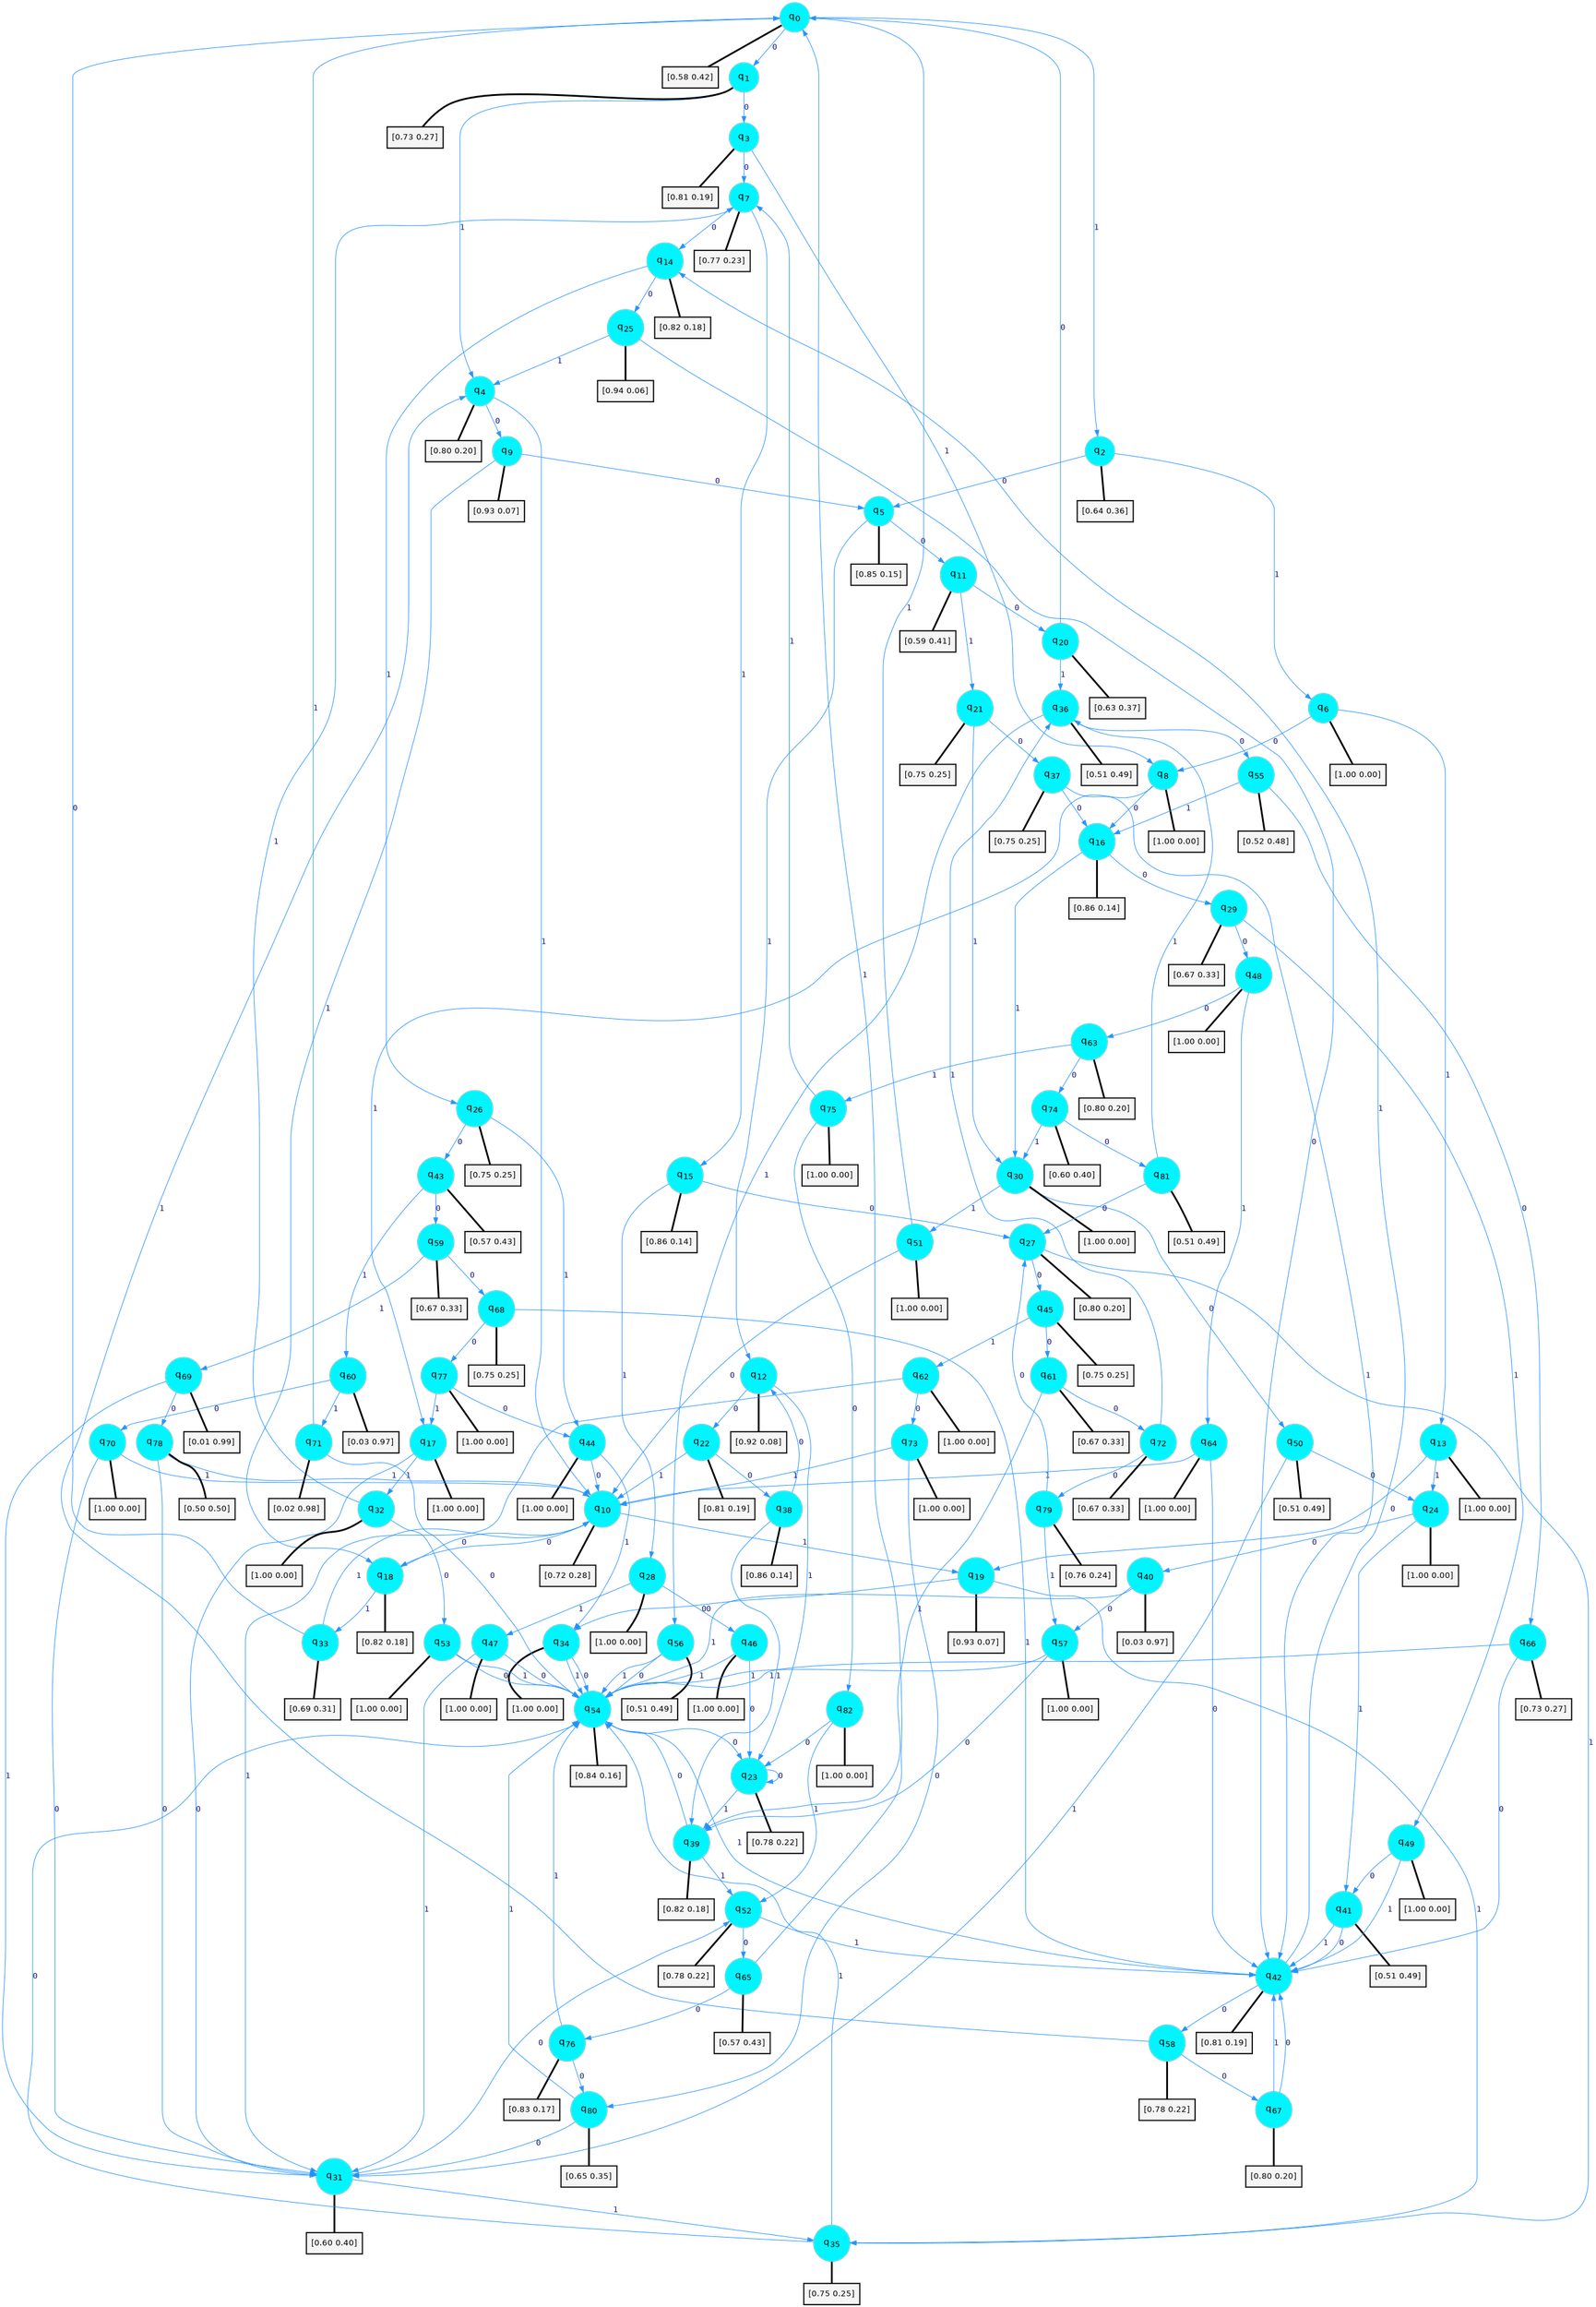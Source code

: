 digraph G {
graph [
bgcolor=transparent, dpi=300, rankdir=TD, size="40,25"];
node [
color=gray, fillcolor=turquoise1, fontcolor=black, fontname=Helvetica, fontsize=16, fontweight=bold, shape=circle, style=filled];
edge [
arrowsize=1, color=dodgerblue1, fontcolor=midnightblue, fontname=courier, fontweight=bold, penwidth=1, style=solid, weight=20];
0[label=<q<SUB>0</SUB>>];
1[label=<q<SUB>1</SUB>>];
2[label=<q<SUB>2</SUB>>];
3[label=<q<SUB>3</SUB>>];
4[label=<q<SUB>4</SUB>>];
5[label=<q<SUB>5</SUB>>];
6[label=<q<SUB>6</SUB>>];
7[label=<q<SUB>7</SUB>>];
8[label=<q<SUB>8</SUB>>];
9[label=<q<SUB>9</SUB>>];
10[label=<q<SUB>10</SUB>>];
11[label=<q<SUB>11</SUB>>];
12[label=<q<SUB>12</SUB>>];
13[label=<q<SUB>13</SUB>>];
14[label=<q<SUB>14</SUB>>];
15[label=<q<SUB>15</SUB>>];
16[label=<q<SUB>16</SUB>>];
17[label=<q<SUB>17</SUB>>];
18[label=<q<SUB>18</SUB>>];
19[label=<q<SUB>19</SUB>>];
20[label=<q<SUB>20</SUB>>];
21[label=<q<SUB>21</SUB>>];
22[label=<q<SUB>22</SUB>>];
23[label=<q<SUB>23</SUB>>];
24[label=<q<SUB>24</SUB>>];
25[label=<q<SUB>25</SUB>>];
26[label=<q<SUB>26</SUB>>];
27[label=<q<SUB>27</SUB>>];
28[label=<q<SUB>28</SUB>>];
29[label=<q<SUB>29</SUB>>];
30[label=<q<SUB>30</SUB>>];
31[label=<q<SUB>31</SUB>>];
32[label=<q<SUB>32</SUB>>];
33[label=<q<SUB>33</SUB>>];
34[label=<q<SUB>34</SUB>>];
35[label=<q<SUB>35</SUB>>];
36[label=<q<SUB>36</SUB>>];
37[label=<q<SUB>37</SUB>>];
38[label=<q<SUB>38</SUB>>];
39[label=<q<SUB>39</SUB>>];
40[label=<q<SUB>40</SUB>>];
41[label=<q<SUB>41</SUB>>];
42[label=<q<SUB>42</SUB>>];
43[label=<q<SUB>43</SUB>>];
44[label=<q<SUB>44</SUB>>];
45[label=<q<SUB>45</SUB>>];
46[label=<q<SUB>46</SUB>>];
47[label=<q<SUB>47</SUB>>];
48[label=<q<SUB>48</SUB>>];
49[label=<q<SUB>49</SUB>>];
50[label=<q<SUB>50</SUB>>];
51[label=<q<SUB>51</SUB>>];
52[label=<q<SUB>52</SUB>>];
53[label=<q<SUB>53</SUB>>];
54[label=<q<SUB>54</SUB>>];
55[label=<q<SUB>55</SUB>>];
56[label=<q<SUB>56</SUB>>];
57[label=<q<SUB>57</SUB>>];
58[label=<q<SUB>58</SUB>>];
59[label=<q<SUB>59</SUB>>];
60[label=<q<SUB>60</SUB>>];
61[label=<q<SUB>61</SUB>>];
62[label=<q<SUB>62</SUB>>];
63[label=<q<SUB>63</SUB>>];
64[label=<q<SUB>64</SUB>>];
65[label=<q<SUB>65</SUB>>];
66[label=<q<SUB>66</SUB>>];
67[label=<q<SUB>67</SUB>>];
68[label=<q<SUB>68</SUB>>];
69[label=<q<SUB>69</SUB>>];
70[label=<q<SUB>70</SUB>>];
71[label=<q<SUB>71</SUB>>];
72[label=<q<SUB>72</SUB>>];
73[label=<q<SUB>73</SUB>>];
74[label=<q<SUB>74</SUB>>];
75[label=<q<SUB>75</SUB>>];
76[label=<q<SUB>76</SUB>>];
77[label=<q<SUB>77</SUB>>];
78[label=<q<SUB>78</SUB>>];
79[label=<q<SUB>79</SUB>>];
80[label=<q<SUB>80</SUB>>];
81[label=<q<SUB>81</SUB>>];
82[label=<q<SUB>82</SUB>>];
83[label="[0.58 0.42]", shape=box,fontcolor=black, fontname=Helvetica, fontsize=14, penwidth=2, fillcolor=whitesmoke,color=black];
84[label="[0.73 0.27]", shape=box,fontcolor=black, fontname=Helvetica, fontsize=14, penwidth=2, fillcolor=whitesmoke,color=black];
85[label="[0.64 0.36]", shape=box,fontcolor=black, fontname=Helvetica, fontsize=14, penwidth=2, fillcolor=whitesmoke,color=black];
86[label="[0.81 0.19]", shape=box,fontcolor=black, fontname=Helvetica, fontsize=14, penwidth=2, fillcolor=whitesmoke,color=black];
87[label="[0.80 0.20]", shape=box,fontcolor=black, fontname=Helvetica, fontsize=14, penwidth=2, fillcolor=whitesmoke,color=black];
88[label="[0.85 0.15]", shape=box,fontcolor=black, fontname=Helvetica, fontsize=14, penwidth=2, fillcolor=whitesmoke,color=black];
89[label="[1.00 0.00]", shape=box,fontcolor=black, fontname=Helvetica, fontsize=14, penwidth=2, fillcolor=whitesmoke,color=black];
90[label="[0.77 0.23]", shape=box,fontcolor=black, fontname=Helvetica, fontsize=14, penwidth=2, fillcolor=whitesmoke,color=black];
91[label="[1.00 0.00]", shape=box,fontcolor=black, fontname=Helvetica, fontsize=14, penwidth=2, fillcolor=whitesmoke,color=black];
92[label="[0.93 0.07]", shape=box,fontcolor=black, fontname=Helvetica, fontsize=14, penwidth=2, fillcolor=whitesmoke,color=black];
93[label="[0.72 0.28]", shape=box,fontcolor=black, fontname=Helvetica, fontsize=14, penwidth=2, fillcolor=whitesmoke,color=black];
94[label="[0.59 0.41]", shape=box,fontcolor=black, fontname=Helvetica, fontsize=14, penwidth=2, fillcolor=whitesmoke,color=black];
95[label="[0.92 0.08]", shape=box,fontcolor=black, fontname=Helvetica, fontsize=14, penwidth=2, fillcolor=whitesmoke,color=black];
96[label="[1.00 0.00]", shape=box,fontcolor=black, fontname=Helvetica, fontsize=14, penwidth=2, fillcolor=whitesmoke,color=black];
97[label="[0.82 0.18]", shape=box,fontcolor=black, fontname=Helvetica, fontsize=14, penwidth=2, fillcolor=whitesmoke,color=black];
98[label="[0.86 0.14]", shape=box,fontcolor=black, fontname=Helvetica, fontsize=14, penwidth=2, fillcolor=whitesmoke,color=black];
99[label="[0.86 0.14]", shape=box,fontcolor=black, fontname=Helvetica, fontsize=14, penwidth=2, fillcolor=whitesmoke,color=black];
100[label="[1.00 0.00]", shape=box,fontcolor=black, fontname=Helvetica, fontsize=14, penwidth=2, fillcolor=whitesmoke,color=black];
101[label="[0.82 0.18]", shape=box,fontcolor=black, fontname=Helvetica, fontsize=14, penwidth=2, fillcolor=whitesmoke,color=black];
102[label="[0.93 0.07]", shape=box,fontcolor=black, fontname=Helvetica, fontsize=14, penwidth=2, fillcolor=whitesmoke,color=black];
103[label="[0.63 0.37]", shape=box,fontcolor=black, fontname=Helvetica, fontsize=14, penwidth=2, fillcolor=whitesmoke,color=black];
104[label="[0.75 0.25]", shape=box,fontcolor=black, fontname=Helvetica, fontsize=14, penwidth=2, fillcolor=whitesmoke,color=black];
105[label="[0.81 0.19]", shape=box,fontcolor=black, fontname=Helvetica, fontsize=14, penwidth=2, fillcolor=whitesmoke,color=black];
106[label="[0.78 0.22]", shape=box,fontcolor=black, fontname=Helvetica, fontsize=14, penwidth=2, fillcolor=whitesmoke,color=black];
107[label="[1.00 0.00]", shape=box,fontcolor=black, fontname=Helvetica, fontsize=14, penwidth=2, fillcolor=whitesmoke,color=black];
108[label="[0.94 0.06]", shape=box,fontcolor=black, fontname=Helvetica, fontsize=14, penwidth=2, fillcolor=whitesmoke,color=black];
109[label="[0.75 0.25]", shape=box,fontcolor=black, fontname=Helvetica, fontsize=14, penwidth=2, fillcolor=whitesmoke,color=black];
110[label="[0.80 0.20]", shape=box,fontcolor=black, fontname=Helvetica, fontsize=14, penwidth=2, fillcolor=whitesmoke,color=black];
111[label="[1.00 0.00]", shape=box,fontcolor=black, fontname=Helvetica, fontsize=14, penwidth=2, fillcolor=whitesmoke,color=black];
112[label="[0.67 0.33]", shape=box,fontcolor=black, fontname=Helvetica, fontsize=14, penwidth=2, fillcolor=whitesmoke,color=black];
113[label="[1.00 0.00]", shape=box,fontcolor=black, fontname=Helvetica, fontsize=14, penwidth=2, fillcolor=whitesmoke,color=black];
114[label="[0.60 0.40]", shape=box,fontcolor=black, fontname=Helvetica, fontsize=14, penwidth=2, fillcolor=whitesmoke,color=black];
115[label="[1.00 0.00]", shape=box,fontcolor=black, fontname=Helvetica, fontsize=14, penwidth=2, fillcolor=whitesmoke,color=black];
116[label="[0.69 0.31]", shape=box,fontcolor=black, fontname=Helvetica, fontsize=14, penwidth=2, fillcolor=whitesmoke,color=black];
117[label="[1.00 0.00]", shape=box,fontcolor=black, fontname=Helvetica, fontsize=14, penwidth=2, fillcolor=whitesmoke,color=black];
118[label="[0.75 0.25]", shape=box,fontcolor=black, fontname=Helvetica, fontsize=14, penwidth=2, fillcolor=whitesmoke,color=black];
119[label="[0.51 0.49]", shape=box,fontcolor=black, fontname=Helvetica, fontsize=14, penwidth=2, fillcolor=whitesmoke,color=black];
120[label="[0.75 0.25]", shape=box,fontcolor=black, fontname=Helvetica, fontsize=14, penwidth=2, fillcolor=whitesmoke,color=black];
121[label="[0.86 0.14]", shape=box,fontcolor=black, fontname=Helvetica, fontsize=14, penwidth=2, fillcolor=whitesmoke,color=black];
122[label="[0.82 0.18]", shape=box,fontcolor=black, fontname=Helvetica, fontsize=14, penwidth=2, fillcolor=whitesmoke,color=black];
123[label="[0.03 0.97]", shape=box,fontcolor=black, fontname=Helvetica, fontsize=14, penwidth=2, fillcolor=whitesmoke,color=black];
124[label="[0.51 0.49]", shape=box,fontcolor=black, fontname=Helvetica, fontsize=14, penwidth=2, fillcolor=whitesmoke,color=black];
125[label="[0.81 0.19]", shape=box,fontcolor=black, fontname=Helvetica, fontsize=14, penwidth=2, fillcolor=whitesmoke,color=black];
126[label="[0.57 0.43]", shape=box,fontcolor=black, fontname=Helvetica, fontsize=14, penwidth=2, fillcolor=whitesmoke,color=black];
127[label="[1.00 0.00]", shape=box,fontcolor=black, fontname=Helvetica, fontsize=14, penwidth=2, fillcolor=whitesmoke,color=black];
128[label="[0.75 0.25]", shape=box,fontcolor=black, fontname=Helvetica, fontsize=14, penwidth=2, fillcolor=whitesmoke,color=black];
129[label="[1.00 0.00]", shape=box,fontcolor=black, fontname=Helvetica, fontsize=14, penwidth=2, fillcolor=whitesmoke,color=black];
130[label="[1.00 0.00]", shape=box,fontcolor=black, fontname=Helvetica, fontsize=14, penwidth=2, fillcolor=whitesmoke,color=black];
131[label="[1.00 0.00]", shape=box,fontcolor=black, fontname=Helvetica, fontsize=14, penwidth=2, fillcolor=whitesmoke,color=black];
132[label="[1.00 0.00]", shape=box,fontcolor=black, fontname=Helvetica, fontsize=14, penwidth=2, fillcolor=whitesmoke,color=black];
133[label="[0.51 0.49]", shape=box,fontcolor=black, fontname=Helvetica, fontsize=14, penwidth=2, fillcolor=whitesmoke,color=black];
134[label="[1.00 0.00]", shape=box,fontcolor=black, fontname=Helvetica, fontsize=14, penwidth=2, fillcolor=whitesmoke,color=black];
135[label="[0.78 0.22]", shape=box,fontcolor=black, fontname=Helvetica, fontsize=14, penwidth=2, fillcolor=whitesmoke,color=black];
136[label="[1.00 0.00]", shape=box,fontcolor=black, fontname=Helvetica, fontsize=14, penwidth=2, fillcolor=whitesmoke,color=black];
137[label="[0.84 0.16]", shape=box,fontcolor=black, fontname=Helvetica, fontsize=14, penwidth=2, fillcolor=whitesmoke,color=black];
138[label="[0.52 0.48]", shape=box,fontcolor=black, fontname=Helvetica, fontsize=14, penwidth=2, fillcolor=whitesmoke,color=black];
139[label="[0.51 0.49]", shape=box,fontcolor=black, fontname=Helvetica, fontsize=14, penwidth=2, fillcolor=whitesmoke,color=black];
140[label="[1.00 0.00]", shape=box,fontcolor=black, fontname=Helvetica, fontsize=14, penwidth=2, fillcolor=whitesmoke,color=black];
141[label="[0.78 0.22]", shape=box,fontcolor=black, fontname=Helvetica, fontsize=14, penwidth=2, fillcolor=whitesmoke,color=black];
142[label="[0.67 0.33]", shape=box,fontcolor=black, fontname=Helvetica, fontsize=14, penwidth=2, fillcolor=whitesmoke,color=black];
143[label="[0.03 0.97]", shape=box,fontcolor=black, fontname=Helvetica, fontsize=14, penwidth=2, fillcolor=whitesmoke,color=black];
144[label="[0.67 0.33]", shape=box,fontcolor=black, fontname=Helvetica, fontsize=14, penwidth=2, fillcolor=whitesmoke,color=black];
145[label="[1.00 0.00]", shape=box,fontcolor=black, fontname=Helvetica, fontsize=14, penwidth=2, fillcolor=whitesmoke,color=black];
146[label="[0.80 0.20]", shape=box,fontcolor=black, fontname=Helvetica, fontsize=14, penwidth=2, fillcolor=whitesmoke,color=black];
147[label="[1.00 0.00]", shape=box,fontcolor=black, fontname=Helvetica, fontsize=14, penwidth=2, fillcolor=whitesmoke,color=black];
148[label="[0.57 0.43]", shape=box,fontcolor=black, fontname=Helvetica, fontsize=14, penwidth=2, fillcolor=whitesmoke,color=black];
149[label="[0.73 0.27]", shape=box,fontcolor=black, fontname=Helvetica, fontsize=14, penwidth=2, fillcolor=whitesmoke,color=black];
150[label="[0.80 0.20]", shape=box,fontcolor=black, fontname=Helvetica, fontsize=14, penwidth=2, fillcolor=whitesmoke,color=black];
151[label="[0.75 0.25]", shape=box,fontcolor=black, fontname=Helvetica, fontsize=14, penwidth=2, fillcolor=whitesmoke,color=black];
152[label="[0.01 0.99]", shape=box,fontcolor=black, fontname=Helvetica, fontsize=14, penwidth=2, fillcolor=whitesmoke,color=black];
153[label="[1.00 0.00]", shape=box,fontcolor=black, fontname=Helvetica, fontsize=14, penwidth=2, fillcolor=whitesmoke,color=black];
154[label="[0.02 0.98]", shape=box,fontcolor=black, fontname=Helvetica, fontsize=14, penwidth=2, fillcolor=whitesmoke,color=black];
155[label="[0.67 0.33]", shape=box,fontcolor=black, fontname=Helvetica, fontsize=14, penwidth=2, fillcolor=whitesmoke,color=black];
156[label="[1.00 0.00]", shape=box,fontcolor=black, fontname=Helvetica, fontsize=14, penwidth=2, fillcolor=whitesmoke,color=black];
157[label="[0.60 0.40]", shape=box,fontcolor=black, fontname=Helvetica, fontsize=14, penwidth=2, fillcolor=whitesmoke,color=black];
158[label="[1.00 0.00]", shape=box,fontcolor=black, fontname=Helvetica, fontsize=14, penwidth=2, fillcolor=whitesmoke,color=black];
159[label="[0.83 0.17]", shape=box,fontcolor=black, fontname=Helvetica, fontsize=14, penwidth=2, fillcolor=whitesmoke,color=black];
160[label="[1.00 0.00]", shape=box,fontcolor=black, fontname=Helvetica, fontsize=14, penwidth=2, fillcolor=whitesmoke,color=black];
161[label="[0.50 0.50]", shape=box,fontcolor=black, fontname=Helvetica, fontsize=14, penwidth=2, fillcolor=whitesmoke,color=black];
162[label="[0.76 0.24]", shape=box,fontcolor=black, fontname=Helvetica, fontsize=14, penwidth=2, fillcolor=whitesmoke,color=black];
163[label="[0.65 0.35]", shape=box,fontcolor=black, fontname=Helvetica, fontsize=14, penwidth=2, fillcolor=whitesmoke,color=black];
164[label="[0.51 0.49]", shape=box,fontcolor=black, fontname=Helvetica, fontsize=14, penwidth=2, fillcolor=whitesmoke,color=black];
165[label="[1.00 0.00]", shape=box,fontcolor=black, fontname=Helvetica, fontsize=14, penwidth=2, fillcolor=whitesmoke,color=black];
0->1 [label=0];
0->2 [label=1];
0->83 [arrowhead=none, penwidth=3,color=black];
1->3 [label=0];
1->4 [label=1];
1->84 [arrowhead=none, penwidth=3,color=black];
2->5 [label=0];
2->6 [label=1];
2->85 [arrowhead=none, penwidth=3,color=black];
3->7 [label=0];
3->8 [label=1];
3->86 [arrowhead=none, penwidth=3,color=black];
4->9 [label=0];
4->10 [label=1];
4->87 [arrowhead=none, penwidth=3,color=black];
5->11 [label=0];
5->12 [label=1];
5->88 [arrowhead=none, penwidth=3,color=black];
6->8 [label=0];
6->13 [label=1];
6->89 [arrowhead=none, penwidth=3,color=black];
7->14 [label=0];
7->15 [label=1];
7->90 [arrowhead=none, penwidth=3,color=black];
8->16 [label=0];
8->17 [label=1];
8->91 [arrowhead=none, penwidth=3,color=black];
9->5 [label=0];
9->18 [label=1];
9->92 [arrowhead=none, penwidth=3,color=black];
10->18 [label=0];
10->19 [label=1];
10->93 [arrowhead=none, penwidth=3,color=black];
11->20 [label=0];
11->21 [label=1];
11->94 [arrowhead=none, penwidth=3,color=black];
12->22 [label=0];
12->23 [label=1];
12->95 [arrowhead=none, penwidth=3,color=black];
13->19 [label=0];
13->24 [label=1];
13->96 [arrowhead=none, penwidth=3,color=black];
14->25 [label=0];
14->26 [label=1];
14->97 [arrowhead=none, penwidth=3,color=black];
15->27 [label=0];
15->28 [label=1];
15->98 [arrowhead=none, penwidth=3,color=black];
16->29 [label=0];
16->30 [label=1];
16->99 [arrowhead=none, penwidth=3,color=black];
17->31 [label=0];
17->32 [label=1];
17->100 [arrowhead=none, penwidth=3,color=black];
18->10 [label=0];
18->33 [label=1];
18->101 [arrowhead=none, penwidth=3,color=black];
19->34 [label=0];
19->35 [label=1];
19->102 [arrowhead=none, penwidth=3,color=black];
20->0 [label=0];
20->36 [label=1];
20->103 [arrowhead=none, penwidth=3,color=black];
21->37 [label=0];
21->30 [label=1];
21->104 [arrowhead=none, penwidth=3,color=black];
22->38 [label=0];
22->10 [label=1];
22->105 [arrowhead=none, penwidth=3,color=black];
23->23 [label=0];
23->39 [label=1];
23->106 [arrowhead=none, penwidth=3,color=black];
24->40 [label=0];
24->41 [label=1];
24->107 [arrowhead=none, penwidth=3,color=black];
25->42 [label=0];
25->4 [label=1];
25->108 [arrowhead=none, penwidth=3,color=black];
26->43 [label=0];
26->44 [label=1];
26->109 [arrowhead=none, penwidth=3,color=black];
27->45 [label=0];
27->35 [label=1];
27->110 [arrowhead=none, penwidth=3,color=black];
28->46 [label=0];
28->47 [label=1];
28->111 [arrowhead=none, penwidth=3,color=black];
29->48 [label=0];
29->49 [label=1];
29->112 [arrowhead=none, penwidth=3,color=black];
30->50 [label=0];
30->51 [label=1];
30->113 [arrowhead=none, penwidth=3,color=black];
31->52 [label=0];
31->35 [label=1];
31->114 [arrowhead=none, penwidth=3,color=black];
32->53 [label=0];
32->7 [label=1];
32->115 [arrowhead=none, penwidth=3,color=black];
33->0 [label=0];
33->10 [label=1];
33->116 [arrowhead=none, penwidth=3,color=black];
34->54 [label=0];
34->54 [label=1];
34->117 [arrowhead=none, penwidth=3,color=black];
35->54 [label=0];
35->54 [label=1];
35->118 [arrowhead=none, penwidth=3,color=black];
36->55 [label=0];
36->56 [label=1];
36->119 [arrowhead=none, penwidth=3,color=black];
37->16 [label=0];
37->42 [label=1];
37->120 [arrowhead=none, penwidth=3,color=black];
38->12 [label=0];
38->39 [label=1];
38->121 [arrowhead=none, penwidth=3,color=black];
39->54 [label=0];
39->52 [label=1];
39->122 [arrowhead=none, penwidth=3,color=black];
40->57 [label=0];
40->54 [label=1];
40->123 [arrowhead=none, penwidth=3,color=black];
41->42 [label=0];
41->42 [label=1];
41->124 [arrowhead=none, penwidth=3,color=black];
42->58 [label=0];
42->14 [label=1];
42->125 [arrowhead=none, penwidth=3,color=black];
43->59 [label=0];
43->60 [label=1];
43->126 [arrowhead=none, penwidth=3,color=black];
44->10 [label=0];
44->34 [label=1];
44->127 [arrowhead=none, penwidth=3,color=black];
45->61 [label=0];
45->62 [label=1];
45->128 [arrowhead=none, penwidth=3,color=black];
46->23 [label=0];
46->54 [label=1];
46->129 [arrowhead=none, penwidth=3,color=black];
47->54 [label=0];
47->31 [label=1];
47->130 [arrowhead=none, penwidth=3,color=black];
48->63 [label=0];
48->64 [label=1];
48->131 [arrowhead=none, penwidth=3,color=black];
49->41 [label=0];
49->42 [label=1];
49->132 [arrowhead=none, penwidth=3,color=black];
50->24 [label=0];
50->31 [label=1];
50->133 [arrowhead=none, penwidth=3,color=black];
51->10 [label=0];
51->0 [label=1];
51->134 [arrowhead=none, penwidth=3,color=black];
52->65 [label=0];
52->42 [label=1];
52->135 [arrowhead=none, penwidth=3,color=black];
53->54 [label=0];
53->54 [label=1];
53->136 [arrowhead=none, penwidth=3,color=black];
54->23 [label=0];
54->42 [label=1];
54->137 [arrowhead=none, penwidth=3,color=black];
55->66 [label=0];
55->16 [label=1];
55->138 [arrowhead=none, penwidth=3,color=black];
56->54 [label=0];
56->54 [label=1];
56->139 [arrowhead=none, penwidth=3,color=black];
57->39 [label=0];
57->54 [label=1];
57->140 [arrowhead=none, penwidth=3,color=black];
58->67 [label=0];
58->4 [label=1];
58->141 [arrowhead=none, penwidth=3,color=black];
59->68 [label=0];
59->69 [label=1];
59->142 [arrowhead=none, penwidth=3,color=black];
60->70 [label=0];
60->71 [label=1];
60->143 [arrowhead=none, penwidth=3,color=black];
61->72 [label=0];
61->39 [label=1];
61->144 [arrowhead=none, penwidth=3,color=black];
62->73 [label=0];
62->31 [label=1];
62->145 [arrowhead=none, penwidth=3,color=black];
63->74 [label=0];
63->75 [label=1];
63->146 [arrowhead=none, penwidth=3,color=black];
64->42 [label=0];
64->10 [label=1];
64->147 [arrowhead=none, penwidth=3,color=black];
65->76 [label=0];
65->0 [label=1];
65->148 [arrowhead=none, penwidth=3,color=black];
66->42 [label=0];
66->54 [label=1];
66->149 [arrowhead=none, penwidth=3,color=black];
67->42 [label=0];
67->42 [label=1];
67->150 [arrowhead=none, penwidth=3,color=black];
68->77 [label=0];
68->42 [label=1];
68->151 [arrowhead=none, penwidth=3,color=black];
69->78 [label=0];
69->31 [label=1];
69->152 [arrowhead=none, penwidth=3,color=black];
70->31 [label=0];
70->10 [label=1];
70->153 [arrowhead=none, penwidth=3,color=black];
71->54 [label=0];
71->0 [label=1];
71->154 [arrowhead=none, penwidth=3,color=black];
72->79 [label=0];
72->36 [label=1];
72->155 [arrowhead=none, penwidth=3,color=black];
73->80 [label=0];
73->10 [label=1];
73->156 [arrowhead=none, penwidth=3,color=black];
74->81 [label=0];
74->30 [label=1];
74->157 [arrowhead=none, penwidth=3,color=black];
75->82 [label=0];
75->7 [label=1];
75->158 [arrowhead=none, penwidth=3,color=black];
76->80 [label=0];
76->54 [label=1];
76->159 [arrowhead=none, penwidth=3,color=black];
77->44 [label=0];
77->17 [label=1];
77->160 [arrowhead=none, penwidth=3,color=black];
78->31 [label=0];
78->10 [label=1];
78->161 [arrowhead=none, penwidth=3,color=black];
79->27 [label=0];
79->57 [label=1];
79->162 [arrowhead=none, penwidth=3,color=black];
80->31 [label=0];
80->54 [label=1];
80->163 [arrowhead=none, penwidth=3,color=black];
81->27 [label=0];
81->36 [label=1];
81->164 [arrowhead=none, penwidth=3,color=black];
82->23 [label=0];
82->52 [label=1];
82->165 [arrowhead=none, penwidth=3,color=black];
}
